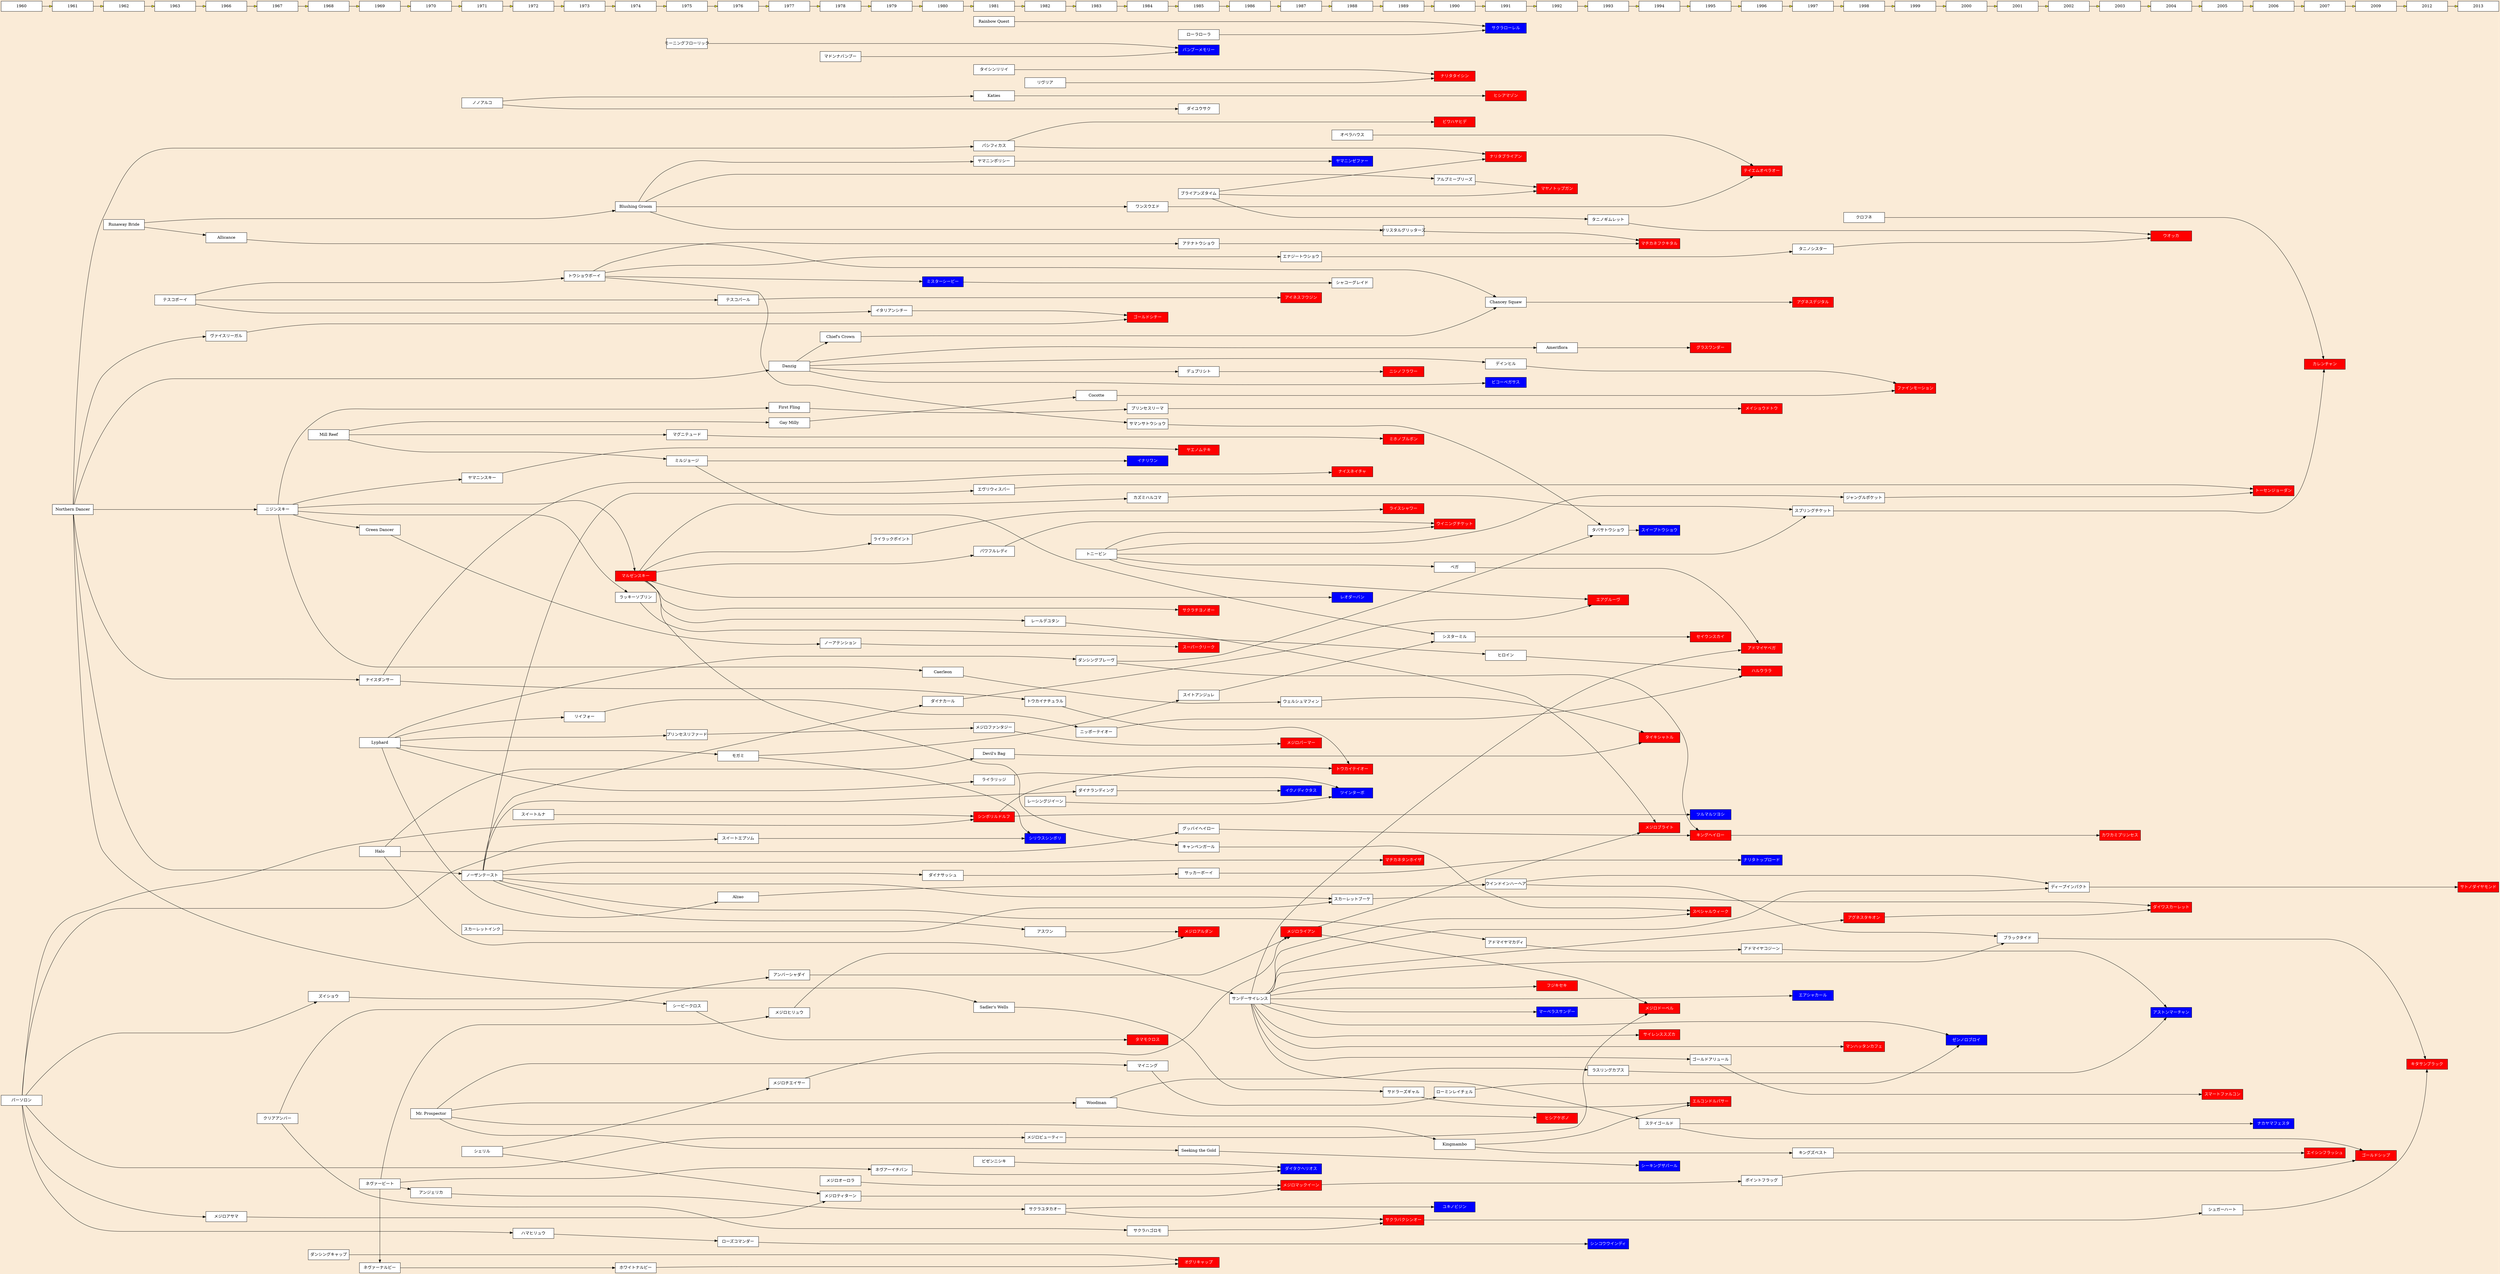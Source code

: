 digraph hoge {
    graph [
        rankdir = LR,
        bgcolor = antiquewhite,
        dpi = "64";
    ]
    node [
        shape = box,
        style = "solid, filled",
        fillcolor = white,
        fixedsize = true,
        width = 2,
    ]

    "エアグルーヴ",
    "ミホノブルボン",
    "ハルウララ",
    "スーパークリーク",
    "タイキシャトル",
    "オグリキャップ",
    "グラスワンダー",
    "エルコンドルパサー",
    "キングヘイロー",
    "テイエムオペラオー",
    "ビワハヤヒデ",
    "ナリタブライアン",
    "マヤノトップガン",
    "マチカネフクキタル",
    "サクラバクシンオー",
    "ライスシャワー",
    "ゴールドシップ",
    "マルゼンスキー",
    "アグネスタキオン",
    "ウイニングチケット",
    "ダイワスカーレット",
    "ウオッカ",
    "メジロライアン",
    "メジロマックイーン",
    "トウカイテイオー",
    "シンボリルドルフ",
    "ナイスネイチャ",
    "スペシャルウィーク",
    "サイレンススズカ",
    "ゴールドシチー",
    "セイウンスカイ",
    "ヒシアマゾン",
    "スマートファルコン",
    "カレンチャン",
    "ナリタタイシン",
    "カワカミプリンセス",
    "サクラチヨノオー",
    "トーセンジョーダン",
    "ヒシアケボノ",
    "マチカネタンホイザ",
    "エイシンフラッシュ",
    "ファインモーション",
    "メイショウドトウ",
    "アグネスデジタル",
    "タマモクロス",
    "キタサンブラック",
    "サトノダイヤモンド",
    "アドマイヤベガ",
    "マンハッタンカフェ",
    "メジロドーベル",
    "メジロブライト",
    "フジキセキ",
    "ヤエノムテキ",
    "メジロアルダン",
    "メジロパーマー",
    "アイネスフウジン",
    "ニシノフラワー"
    [
        fillcolor=red,
        fontcolor=white,
    ];

    "シリウスシンボリ",
    "バンブーメモリー",
    "ナカヤマフェスタ",
    "ゼンノロブロイ",
    "シンコウウインディ",
    "シーキングザパール",
    "イナリワン",
    "イクノディクタス",
    "ビコーペガサス",
    "ミスターシービー",
    "ツインターボ",
    "ダイタクヘリオス",
    "マーベラスサンデー",
    "スイープトウショウ",
    "ユキノビジン",
    "エアシャカール",
    "ツルマルツヨシ",
    "サクラローレル",
    "ナリタトップロード",
    "ヤマニンゼファー",
    "アストンマーチャン",
    "レオダーバン"
    [
        fillcolor=blue,
        fontcolor=white,
    ]

    // 1960生まれ
    {rank=same;
        1960,
        "パーソロン"
    }

    // 1961生まれ
    {rank=same;
        1961,
        "Northern Dancer"
    }

    // 1962生まれ
    {rank=same;
        1962,
        "Runaway Bride"
    }

    // 1963生まれ
    {rank=same;
        1963,
        "テスコボーイ"
    }

    // 1966生まれ
    {rank=same;
        1966,
        "メジロアサマ",
        "ヴァイスリーガル"
    }

    // 1967生まれ
    {rank=same;
        1967,
        "ニジンスキー",
        "クリアアンバー"
    }

    // 1968生まれ
    {rank=same;
        1968,
        "Mill Reef",
        "ダンシングキャップ",
        "ズイショウ"
    }

    // 1969生まれ
    {rank=same;
        1969,
        "ナイスダンサー",
        "Lyphard",
        "ネヴァーナルビー",
        "ネヴァービート",
        "Halo"
    }

    // 1970生まれ
    {rank=same;
        1970,
        "Mr. Prospector",
        "アンジェリカ"
    }

    // 1971生まれ
    {rank=same;
        1971,
        "ノーザンテースト",
        "シェリル",
        "ノノアルコ",
        "スカーレットインク"
    }

    // 1972生まれ
    {rank=same;
        1972,
        "スイートルナ",
        "ハマヒリュウ"
    }

    // 1973生まれ
    {rank=same;
        1973,
        "トウショウボーイ"
    }

    // 1974生まれ
    {rank=same;
        1974,
        "マルゼンスキー",
        "ホワイトナルビー",
        "Blushing Groom",
        "ラッキーソブリン"
    }

    // 1975生まれ
    {rank=same;
        1975,
        "マグニテュード",
        "シービークロス",
        "プリンセスリファード",
        "ミルジョージ",
        "モーニングフローリック"
    }

    // 1976生まれ
    {rank=same;
        1976,
        "スイートエプソム",
        "モガミ",
        "ローズコマンダー",
        "テスコパール"
    }

    // 1977生まれ
    {rank=same;
        1977,
        "アンバーシャダイ",
        "メジロチエイサー",
        "First Fling",
        "Danzig",
        "Gay Milly"
    }

    // 1978生まれ
    {rank=same;
        1978,
        "メジロティターン",
        "メジロオーロラ",
        "ノーアテンション",
        "マドンナバンブー"
    }

    // 1979生まれ
    {rank=same;
        1979,
        "ライラックポイント",
        "イタリアンシチー"
    }

    // 1980生まれ
    {rank=same;
        1980,
        "ミスターシービー",
        "Caerleon",
        "ダイナカール"
    }

    // 1981生まれ
    {rank=same;
        1981,
        "シンボリルドルフ",
        "ビゼンニシキ",
        "パシフィカス",
        "ライラリッジ",
        "パワフルレディ",
        "メジロファンタジー",
        "Katies",
        "Sadler's Wells",
        "タイシンリリイ",
        "Rainbow Quest",
        "Devil's Bag",
        "ヤマニンポリシー"
    }

    // 1982生まれ
    {rank=same;
        1982,
        "トウカイナチュラル",
        "シリウスシンボリ",
        "レールデユタン",
        "サクラユタカオー",
        "レーシングジイーン",
        "リヴリア",
        "メジロビューティー"
    }

    // 1983生まれ
    {rank=same;
        1983,
        "ニッポーテイオー",
        "トニービン",
        "Woodman",
        "Cocotte",
        "ダンシングブレーヴ"
    }

    // 1984生まれ
    {rank=same;
        1984,
        "タマモクロス",
        "イナリワン",
        "ゴールドシチー",
        "プリンセスリーマ",
        "ワンスウエド",
        "サクラハゴロモ",
        "カズミハルコマ",
        "マイニング"
    }

    // 1985生まれ
    {rank=same;
        1985,
        "サッカーボーイ",
        "キャンペンガール",
        "オグリキャップ",
        "バンブーメモリー",
        "メジロアルダン",
        "サクラチヨノオー",
        "スーパークリーク",
        "ヤエノムテキ",
        "ブライアンズタイム",
        "ダイユウサク",
        "デュプリシト",
        "Seeking the Gold",
        "スイトアンジュレ",
        "ローラローラ",
        "グッバイヘイロー"
    }

    // 1986生まれ
    {rank=same;
        1986,
        "サンデーサイレンス"
    }

    // 1987生まれ
    {rank=same;
        1987,
        "メジロマックイーン",
        "メジロライアン",
        "ダイタクヘリオス",
        "イクノディクタス",
        "メジロパーマー",
        "アイネスフウジン",
        "エナジートウショウ",
        "ウェルシュマフィン"
    }

    // 1988生まれ
    {rank=same;
        1988,
        "トウカイテイオー",
        "ナイスネイチャ",
        "レオダーバン",
        "ヤマニンゼファー",
        "ツインターボ",
        "シャコーグレイド",
        "オペラハウス",
        "スカーレットブーケ"
    }

    // 1989生まれ
    {rank=same;
        1989,
        "ニシノフラワー",
        "ミホノブルボン",
        "マチカネタンホイザ",
        "サクラバクシンオー",
        "ライスシャワー",
        "サドラーズギャル"
    }

    // 1990生まれ
    {rank=same;
        1990,
        "ビワハヤヒデ",
        "ナリタタイシン",
        "ユキノビジン",
        "ウイニングチケット",
        "Kingmambo",
        "シスターミル",
        "ローミンレイチェル",
        "ベガ"
    }

    // 1991生まれ
    {rank=same;
        1991,
        "ナリタブライアン",
        "サクラローレル",
        "ビコーペガサス",
        "ヒシアマゾン",
        "Chancey Squaw",
        "ヒロイン",
        "ウインドインハーヘア",
        "アドマイヤマカディ"
    }

    // 1992生まれ
    {rank=same;
        1992,
        "ヒシアケボノ",
        "フジキセキ",
        "マーベラスサンデー",
        "マヤノトップガン"
    }

    // 1993生まれ
    {rank=same;
        1993,
        "シンコウウインディ",
        "エアグルーヴ",
        "タバサトウショウ",
        "ラスリングカプス"
    }

    // 1994生まれ
    {rank=same;
        1994,
        "メジロブライト",
        "メジロドーベル",
        "ステイゴールド",
        "サイレンススズカ",
        "シーキングザパール",
        "タイキシャトル",
        "マチカネフクキタル"
    }

    // 1995生まれ
    {rank=same;
        1995,
        "スペシャルウィーク",
        "セイウンスカイ",
        "キングヘイロー",
        "エルコンドルパサー",
        "グラスワンダー",
        "ツルマルツヨシ"
    }

    // 1996生まれ
    {rank=same;
        1996,
        "ナリタトップロード",
        "アドマイヤベガ",
        "テイエムオペラオー",
        "メイショウドトウ",
        "ハルウララ",
        "アドマイヤコジーン"
    }

    // 1997生まれ
    {rank=same;
        1997,
        "アグネスデジタル",
        "キングズベスト",
        "エアシャカール",
        "スプリングチケット"
    }

    // 1998生まれ
    {rank=same;
        1998,
        "アグネスタキオン",
        "マンハッタンカフェ",
        "ジャングルポケット",
        "クロフネ"
    }

    // 1999生まれ
    {rank=same;
        1999,
        "ファインモーション"
    }

    // 2000生まれ
    {rank=same;
        2000,
        "ゼンノロブロイ"
    }

    // 2001生まれ
    {rank=same;
        2001,
        "ブラックタイド"
    }

    // 2002生まれ
    {rank=same;
        2002,
        "ディープインパクト"
    }

    // 2003生まれ
    {rank=same;
        2003,
        "カワカミプリンセス"
    }

    // 2004生まれ
    {rank=same;
        2004,
        "ダイワスカーレット",
        "ウオッカ",
        "アストンマーチャン"
    }

    // 2005生まれ
    {rank=same;
        2005,
        "スマートファルコン",
        "シュガーハート"
    }

    // 2006生まれ
    {rank=same;
        2006,
        "ナカヤマフェスタ",
        "トーセンジョーダン"
    }

    // 2007生まれ
    {rank=same;
        2007,
        "エイシンフラッシュ",
        "カレンチャン"
    }

    // 2009生まれ
    {rank=same;
        2009,
        "ゴールドシップ"
    }

    // 2012生まれ
    {rank=same;
        2012,
        "キタサンブラック"
    }

    // 2013生まれ
    {rank=same;
        2013,
        "サトノダイヤモンド"
    }

    1960->1961->1962->1963 -> 1966->1967->1968->1969->
    1970->1971->1972->1973->1974->1975->1976->1977->1978->1979->
    1980->1981->1982->1983->1984->1985->1986->1987->1988->1989->
    1990->1991->1992->1993->1994->1995->1996->1997->1998->1999->
    2000->2001->2002->2003->2004->2005->2006->2007->2009->
    2012->2013
    [
        fillcolor=yellow,
    ]

    "ノーザンテースト"->"アドマイヤマカディ"->"アドマイヤコジーン"->"アストンマーチャン"
    "Woodman"->"ラスリングカプス"->"アストンマーチャン"

    "Blushing Groom"->"ヤマニンポリシー"->"ヤマニンゼファー"
    "ノーザンテースト"->"ダイナサッシュ"->"サッカーボーイ"->"ナリタトップロード"

    "Rainbow Quest"->"サクラローレル"
    "ローラローラ"->"サクラローレル"

    "Mr. Prospector"->"Woodman"
    "Woodman"->"ヒシアケボノ"
    "Mr. Prospector"->"Kingmambo"
    "Mr. Prospector"->"Seeking the Gold"
    "Seeking the Gold"->"シーキングザパール"
    //"Almahmoud"->"Natalma","Cosmah"
    //"Natalma"->"Northern Dancer"
    "Northern Dancer"->"ナイスダンサー","ニジンスキー","ノーザンテースト"
    //"Northern Dancer"->"Lyphard"
    //"Northern Dancer"->"Danzig"
    "Northern Dancer"->"ヴァイスリーガル","Danzig"
    //"Cosmah"->"Halo"
    //"Blushing Groom"->"クリスタルグリッターズ","アルプミープリーズ","ワンスウエド"
    "Runaway Bride"->"Blushing Groom","Allicance"
    "Allicance"->"Chancey Squaw"
    "Chancey Squaw"->"アグネスデジタル"
    //"Crafty Prospector"->"アグネスデジタル"
    "Lyphard"->"モガミ"
    "Danzig"->"デュプリシト","デインヒル","Ameriflora"
    "Danzig"->"Chief's Crown"
    "デュプリシト"->"ニシノフラワー"
    "Cocotte"->"ファインモーション"
    "Gay Milly"->"Cocotte"
    // "テスコボーイ"->"ロッチテスコ"
    //"Nureyev"->"Miesque"
    //"Miesque"->"Kingmambo"
    "Ameriflora"->"グラスワンダー"

    "リヴリア","タイシンリリイ"->"ナリタタイシン"
    "モーニングフローリック","マドンナバンブー"->"バンブーメモリー"

    "パーソロン"->"ハマヒリュウ"
    "ハマヒリュウ"->"ローズコマンダー"
    "ローズコマンダー"->"シンコウウインディ"

    "ノーザンテースト"->"エヴリウィスパー"
    "エヴリウィスパー"->"トーセンジョーダン"
    "トニービン"->"ジャングルポケット"
    "ジャングルポケット"->"トーセンジョーダン"

    "モガミ"->"シリウスシンボリ"
    "スイートエプソム"->"シリウスシンボリ"
    "パーソロン"->"スイートエプソム"

    "ノーザンテースト"->"アスワン"
    "アスワン"->"メジロアルダン"
    "ネヴァービート"->"メジロヒリュウ"
    "メジロヒリュウ"->"メジロアルダン"

    "モガミ"->"スイトアンジュレ"
    "ミルジョージ"->"シスターミル"
    "スイトアンジュレ"->"シスターミル"

    //"シルバーシャーク"->"ホワイトナルビー"
    "ネヴァーナルビー"->"ホワイトナルビー"
    "ホワイトナルビー"->"オグリキャップ"

    "オペラハウス"->"テイエムオペラオー"
    "ワンスウエド"->"テイエムオペラオー"
    //"カツミエコー"->"ミホノブルボン"
    "Halo"->"Devil's Bag"
    "Devil's Bag","ウェルシュマフィン"->"タイキシャトル"
    "ニジンスキー"->"Caerleon"->"ウェルシュマフィン"
    //"ノーザンテースト","スカーレットインク"->"スカーレットローズ"
    //"Sadler's Wells"->"サドラーズギャル"

    //"パーソロン"->"ミスオーハヤブサ"
    //"ミスオーハヤブサ"->"チヨダマサコ"
    //"チヨダマサコ"->"ニッポーテイオー"
    "ヒロイン"->"ハルウララ"
    //"テスコボーイ"->"ピアレスレデイ"
    //"イーストサイド"->"ピアレスレデイ"
    //"ピアレスレデイ"->"ヒロイン"
    //"パーソロン"->"イーストサイド"
    "プリンセスリファード"->"メジロファンタジー"
    "レーシングジイーン"->"ツインターボ"
    "トウショウボーイ"->"サマンサトウショウ"
    //"マーブルトウショウ"->"サマンサトウショウ"
    "ダンシングブレーヴ","サマンサトウショウ"->"タバサトウショウ"
    "タバサトウショウ"->"スイープトウショウ"
    //"エンドスウィープ"->"スイープトウショウ"
    //"ムーンレディ"->"エイシンフラッシュ"

    //"ケイシュウハーブ"->"スマートファルコン"

    //"Bigstone"->"メイショウドトウ"
    "プリンセスリーマ"->"メイショウドトウ"
    //"Affirmed"->"プリンセスリーマ"
    "First Fling"->"プリンセスリーマ"

    "ビゼンニシキ","ネヴアーイチバン"->"ダイタクヘリオス"
    //"ミスナンバイチバン"->"ネヴアーイチバン"
    "ネヴァービート"->"ネヴァーナルビー"
    //"ダンディルート","ベニバナビゼン"->"ビゼンニシキ"
    //"クニノハナ"->"クニノキヨコ1977"
    //"クニノキヨコ1977"->"ダイユウサク"
    "Katies"->"ヒシアマゾン"

    "ニジンスキー"->"マルゼンスキー"
    //"シル"->"マルゼンスキー"

    "パーソロン"->"ズイショウ"
    // "フォルティノ"->"シービークロス"
    "ズイショウ"->"シービークロス"

    "トウカイナチュラル" -> "トウカイテイオー"
    // "トウカイミドリ" -> "トウカイナチュラル"
    //"ウラカワミユキ" -> "ナイスネイチャ"
    "スイートルナ"->"シンボリルドルフ"

    "ミルジョージ"->"イナリワン"

    "マルゼンスキー"->"カズミハルコマ"
    "カズミハルコマ"->"スプリングチケット"
    "トニービン"->"スプリングチケット"
    "スプリングチケット"->"カレンチャン"
    "クロフネ"->"カレンチャン"

    "Halo"->"サンデーサイレンス"
    "Mr. Prospector"->"マイニング"->"ローミンレイチェル"->"ゼンノロブロイ"
    "トニービン"->"ベガ"->"アドマイヤベガ"

    // subgraph cluster_fuga {
        // label = "サンデーサイレンス系";

        "サンデーサイレンス" -> "スペシャルウィーク"
        "サンデーサイレンス" -> "マンハッタンカフェ"
        "サンデーサイレンス"->"フジキセキ"
        "サンデーサイレンス"->"マーベラスサンデー"
        "サンデーサイレンス"->"サイレンススズカ"
        "サンデーサイレンス"->"アドマイヤベガ"
        "サンデーサイレンス"->"エアシャカール"
        "サンデーサイレンス"->"アグネスタキオン"
        "サンデーサイレンス"->"ステイゴールド"
        "サンデーサイレンス"->"ディープインパクト"
        "サンデーサイレンス"->"ブラックタイド"
        "サンデーサイレンス"->"ゴールドアリュール"
        "サンデーサイレンス"->"ゼンノロブロイ"
        "ディープインパクト"->"サトノダイヤモンド"
        "ブラックタイド"->"キタサンブラック"
        "ゴールドシップ"
        "スマートファルコン"
        "アグネスタキオン"->"ダイワスカーレット"
        "ステイゴールド"->"ナカヤマフェスタ"
    // };
    "スカーレットブーケ"->"ダイワスカーレット"
    "ウインドインハーヘア"->"ディープインパクト"
    "ウインドインハーヘア"->"ブラックタイド"
    "ステイゴールド"->"ゴールドシップ"
    "ゴールドアリュール"->"スマートファルコン"
    "キャンペンガール"->"スペシャルウィーク"

    "ノーザンテースト"->"ダイナランディング"
    "ダイナランディング"->"イクノディクタス"

    //subgraph cluster_fuga2 {
        // label = "ニジンスキー系";
        "マルゼンスキー" -> "キャンペンガール"
        "マルゼンスキー"->"ライラックポイント"
        "マルゼンスキー"->"パワフルレディ"
        "マルゼンスキー"->"レオダーバン"
        "マルゼンスキー"->"サクラチヨノオー"
        "ニジンスキー"->"First Fling"
        "ニジンスキー"->"Green Dancer"
        "Green Dancer"->"ノーアテンション"
        "ノーアテンション"->"スーパークリーク"
        "ニジンスキー"->"ラッキーソブリン"->"ヒロイン"
        "カズミハルコマ"

        "ニジンスキー"->"ヤマニンスキー"
        "ヤマニンスキー"->"ヤエノムテキ"
    // }

    //subgraph cluster_fuga5 {
        //label = "ロベルト系";
        //"リアルシャダイ"->"マッチポイント"
        //"リアルシャダイ"->"ライスシャワー"
        //"グラスワンダー"
        //"ブライアンズタイム"
        //"ナリタブライアン"
        //"マヤノトップガン"
        //"タニノギムレット"
        //"ウオッカ"
    //}
    //subgraph cluster_fuga4 {
        //label = "パーソロン系";

        "シンボリルドルフ"-> "トウカイテイオー"
        "シンボリルドルフ"->"ツルマルツヨシ"

        "パーソロン"->"シンボリルドルフ"
        "メジロビューティー"
        "パーソロン"->"メジロアサマ"
        "メジロティターン"
        "メジロマックイーン"
        "ポイントフラッグ"
        "ズイショウ"
    //}


        "パーソロン"->"メジロビューティー"

    // "ロッチテスコ"->"パワフルレディ"
    "ライラックポイント"->"ライスシャワー"
    "トニービン","パワフルレディ"->"ウイニングチケット"
    "トニービン"->"エアグルーヴ"
    //"マッチポイント"->"トウカイポイント"

    "シェリル"->"メジロチエイサー"
    "シェリル"->"メジロティターン"
    "メジロマックイーン"->"ポイントフラッグ"
    "ポイントフラッグ"->"ゴールドシップ"

    "メジロアサマ"->"メジロティターン"
    "メジロティターン"->"メジロマックイーン"
    //"メジロサンマン"->"メジロチエイサー"
    "メジロオーロラ"->"メジロマックイーン"
    "メジロビューティー"->"メジロドーベル"
    "レールデユタン"->"メジロブライト"
    "メジロライアン"->"メジロブライト"
    "メジロチエイサー"->"メジロライアン"
    "メジロファンタジー"->"メジロパーマー"
    
    "マルゼンスキー"->"レールデユタン"

    //subgraph cluster_fuga6 {
        //label = "テスコボーイ系";
        //"テスコボーイ"->"サクラユタカオー"
        "サクラユタカオー"->"サクラバクシンオー"
        //"ピアレスレデイ"
        "テスコボーイ"->"テスコパール"
        //"ユキノビジン"
        //"ミスターシービー"
        //"トウショウボーイ"
        //"アテナトウショウ"
        //"イタリアンシチー"
        "サクラバクシンオー"->"シュガーハート"
        //"シャコーグレイド"
    //}
    
    //subgraph cluster_fuga7 {
        //label = "リファール系";
        "Lyphard"->"リイフォー"
        "Lyphard"->"プリンセスリファード"
        "Lyphard"->"ライラリッジ"
        "Lyphard"->"ダンシングブレーヴ"
        "Lyphard"->"Alzao"
        "Alzao"->"ウインドインハーヘア"
        "ライラリッジ"->"ツインターボ"
        "リイフォー"->"ニッポーテイオー"
        "ニッポーテイオー"->"ハルウララ"
        //"プリンセスリファード"
        //"ダンシングブレーヴ"
        //"キングヘイロー"
        //"カワカミプリンセス"
    //}

    //subgraph cluster_fuga8 {
        //label = "プリンスローズ系";
        //"メジロイーグル"->"メジロパーマー"
    //}

    //subgraph cluster_fuga9 {
        //label = "ノーザンダンサー系";
        "ナイスダンサー"-> "トウカイナチュラル"
        "ナイスダンサー" -> "ナイスネイチャ"
        "Danzig"->"ビコーペガサス"
        //"ヴァイスリーガル"
        //"ゴールドシチー"
        //"メイショウドトウ"
        //"ヒシアマゾン"
        //"パシフィカス"
    //}
    //subgraph cluster_fuga10 {
        //label = "ノーザンテースト系";
        //"ノーザンテースト"->"アンバーシャダイ"
        "ノーザンテースト"->"マチカネタンホイザ"
        "ノーザンテースト"->"ダイナカール"
        "アンバーシャダイ"->"メジロライアン"
        "メジロライアン"->"メジロドーベル"
        "ノーザンテースト"->"スカーレットブーケ"
        "サクラハゴロモ"
    //}
    //subgraph cluster_fuga11 {
        //label = "ミルリーフ系";
        "Mill Reef"->"ミルジョージ","マグニテュード","Gay Milly"
        "マグニテュード"->"ミホノブルボン"
        "シスターミル"
    //}

    //subgraph cluster_fuga12 {
        //label = "ダンジグ系";
        "デインヒル"->"ファインモーション"
        //"Ameriflora"
        //"デュプリシト"
        //"Danzig"
        "Chief's Crown"->"Chancey Squaw"
    //}

    //subgraph cluster_fuga13 {
        //label = "ゼダーン系";
        "トニービン"
        "エアグルーヴ"
        "ウイニングチケット"
    //}
    //subgraph cluster_fuga14 {
        //label = "フォルティノ系";
        "シービークロス"->"タマモクロス"
        "ビワハヤヒデ"
    //}
    //subgraph cluster_fuga15 {
        //label = "ブラッシンググルーム系";
        "Blushing Groom"->"クリスタルグリッターズ","アルプミープリーズ","ワンスウエド"
        "クリスタルグリッターズ"->"マチカネフクキタル"
        "ワンスウエド"
    //}
    //subgraph cluster_fuga16 {
        //label = "ネイティヴダンサー系";
        "ダンシングキャップ"->"オグリキャップ"
    //}
    //subgraph cluster_fuga17 {
        //label = "ミスタープロスペクター系";
        "Kingmambo"->"エルコンドルパサー","キングズベスト"
        "キングズベスト"->"エイシンフラッシュ"
        "アグネスデジタル"
    //}
    "Northern Dancer"->"Sadler's Wells"->"サドラーズギャル"->"エルコンドルパサー"
    //subgraph cluster_fuga18 {
        //label = "ニアークティック系";
        "ノノアルコ"->"ダイユウサク"
        "ノノアルコ"->"Katies"
    //}
    //subgraph cluster_fuga19 {
        //label = "ナスルーラ系";
        "ネヴァービート"->"アンジェリカ"
        "ネヴァービート"->"ネヴアーイチバン"
        //"ネヴァービート"->"クニノハナ"
    //}



    "Northern Dancer"->"パシフィカス"->"ビワハヤヒデ","ナリタブライアン"
    "ダイナカール"->"エアグルーヴ"
    
    "クリアアンバー"->"アンバーシャダイ"
    
    //"シェリフズスター"->"セイウンスカイ"
    "シスターミル"->"セイウンスカイ"
    "ダンシングブレーヴ"->"キングヘイロー"
    "Halo"->"グッバイヘイロー"->"キングヘイロー"
    "キングヘイロー"->"カワカミプリンセス"
    //"タカノセクレタリー"->"カワカミプリンセス"
    
    "アテナトウショウ"->"マチカネフクキタル"
    "トウショウボーイ"->"アテナトウショウ"
    //"グレイトウショウ"->"アテナトウショウ"
    "トウショウボーイ"->"ミスターシービー"
    //"シービークイン"->"ミスターシービー"
    "ミスターシービー"->"シャコーグレイド"
    //"シュアンス"->"シャコーグレイド"
    //"ダンディルート"->"シュアンス"
    "サクラユタカオー"->"ユキノビジン"
    //"ファティマ"->"ユキノビジン"
    "アンジェリカ"->"サクラユタカオー"
    "サクラハゴロモ"->"サクラバクシンオー"
    //"ノーザンテースト"->"サクラハゴロモ"
    "クリアアンバー"->"サクラハゴロモ"
    
    "シュガーハート"->"キタサンブラック"
    "テスコボーイ"->"イタリアンシチー"
    //"リンネス"->"イタリアンシチー"
    "ヴァイスリーガル"->"ゴールドシチー"
    "イタリアンシチー"->"ゴールドシチー"
    //"シーホーク"->"アイネスフウジン"
    "テスコパール"->"アイネスフウジン"
    //"ムツミパール"->"テスコパール"
    
    "ブライアンズタイム"->"ナリタブライアン"
    "ブライアンズタイム","アルプミープリーズ"->"マヤノトップガン"
    "タニノギムレット","タニノシスター"->"ウオッカ"
    "ブライアンズタイム"->"タニノギムレット"
    //"タニノクリスタル"->"タニノギムレット"
    //"ルション"->"タニノシスター"
    "エナジートウショウ"->"タニノシスター"
    "トウショウボーイ"->"エナジートウショウ"
    //"コーニストウショウ"->"エナジートウショウ"
    "テスコボーイ"->"トウショウボーイ"
    //"ソシアルバターフライ"->"トウショウボーイ"
    
    "スカーレットインク"->"スカーレットブーケ"
}